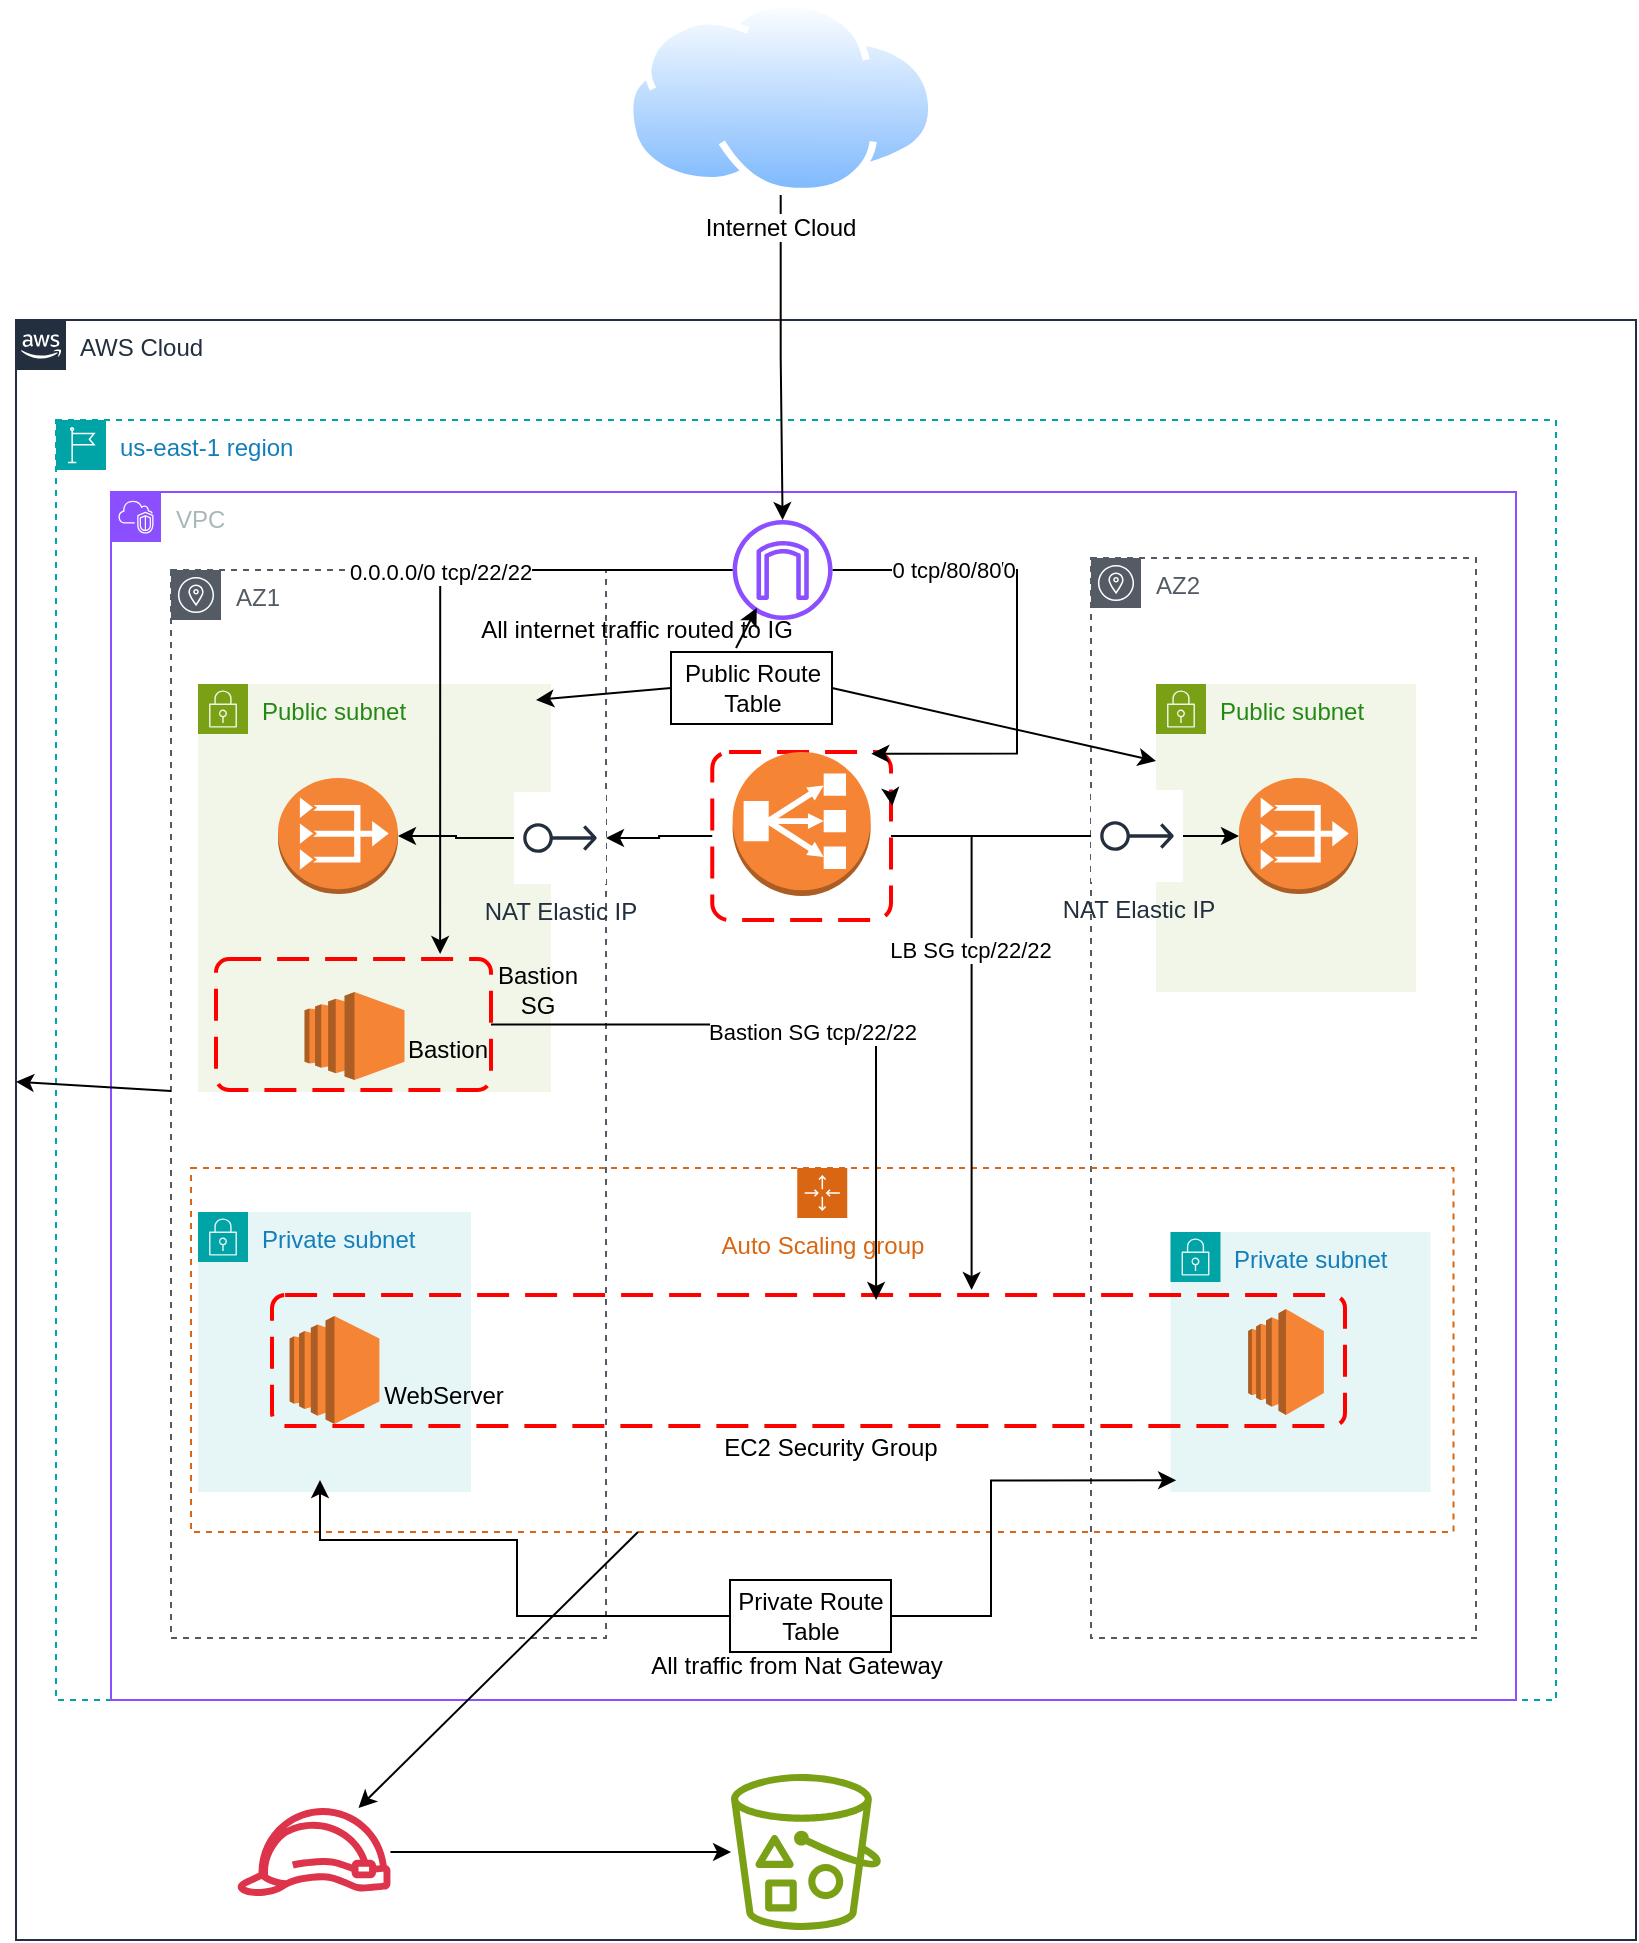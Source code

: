 <mxfile version="24.6.4" type="device">
  <diagram id="Ht1M8jgEwFfnCIfOTk4-" name="Page-1">
    <mxGraphModel dx="954" dy="1444" grid="1" gridSize="10" guides="1" tooltips="1" connect="1" arrows="1" fold="1" page="1" pageScale="1" pageWidth="1169" pageHeight="827" math="0" shadow="0">
      <root>
        <mxCell id="0" />
        <mxCell id="1" parent="0" />
        <mxCell id="UEzPUAAOIrF-is8g5C7q-74" value="AWS Cloud" style="points=[[0,0],[0.25,0],[0.5,0],[0.75,0],[1,0],[1,0.25],[1,0.5],[1,0.75],[1,1],[0.75,1],[0.5,1],[0.25,1],[0,1],[0,0.75],[0,0.5],[0,0.25]];outlineConnect=0;gradientColor=none;html=1;whiteSpace=wrap;fontSize=12;fontStyle=0;shape=mxgraph.aws4.group;grIcon=mxgraph.aws4.group_aws_cloud_alt;strokeColor=#232F3E;fillColor=none;verticalAlign=top;align=left;spacingLeft=30;fontColor=#232F3E;dashed=0;labelBackgroundColor=#ffffff;container=1;pointerEvents=0;collapsible=0;recursiveResize=0;" parent="1" vertex="1">
          <mxGeometry x="30" y="-10" width="810" height="810" as="geometry" />
        </mxCell>
        <mxCell id="4zRke8CRrw9mpxlsunHC-11" value="us-east-1 region" style="points=[[0,0],[0.25,0],[0.5,0],[0.75,0],[1,0],[1,0.25],[1,0.5],[1,0.75],[1,1],[0.75,1],[0.5,1],[0.25,1],[0,1],[0,0.75],[0,0.5],[0,0.25]];outlineConnect=0;gradientColor=none;html=1;whiteSpace=wrap;fontSize=12;fontStyle=0;container=1;pointerEvents=0;collapsible=0;recursiveResize=0;shape=mxgraph.aws4.group;grIcon=mxgraph.aws4.group_region;strokeColor=#00A4A6;fillColor=none;verticalAlign=top;align=left;spacingLeft=30;fontColor=#147EBA;dashed=1;" vertex="1" parent="UEzPUAAOIrF-is8g5C7q-74">
          <mxGeometry x="20" y="50" width="750" height="640" as="geometry" />
        </mxCell>
        <mxCell id="4zRke8CRrw9mpxlsunHC-9" value="VPC" style="points=[[0,0],[0.25,0],[0.5,0],[0.75,0],[1,0],[1,0.25],[1,0.5],[1,0.75],[1,1],[0.75,1],[0.5,1],[0.25,1],[0,1],[0,0.75],[0,0.5],[0,0.25]];outlineConnect=0;gradientColor=none;html=1;whiteSpace=wrap;fontSize=12;fontStyle=0;container=1;pointerEvents=0;collapsible=0;recursiveResize=0;shape=mxgraph.aws4.group;grIcon=mxgraph.aws4.group_vpc2;strokeColor=#8C4FFF;fillColor=none;verticalAlign=top;align=left;spacingLeft=30;fontColor=#AAB7B8;dashed=0;" vertex="1" parent="4zRke8CRrw9mpxlsunHC-11">
          <mxGeometry x="27.5" y="36" width="702.5" height="604" as="geometry" />
        </mxCell>
        <mxCell id="4zRke8CRrw9mpxlsunHC-21" value="AZ1" style="sketch=0;outlineConnect=0;gradientColor=none;html=1;whiteSpace=wrap;fontSize=12;fontStyle=0;shape=mxgraph.aws4.group;grIcon=mxgraph.aws4.group_availability_zone;strokeColor=#545B64;fillColor=none;verticalAlign=top;align=left;spacingLeft=30;fontColor=#545B64;dashed=1;" vertex="1" parent="4zRke8CRrw9mpxlsunHC-9">
          <mxGeometry x="30" y="39" width="217.5" height="534" as="geometry" />
        </mxCell>
        <mxCell id="4zRke8CRrw9mpxlsunHC-26" value="Private subnet" style="points=[[0,0],[0.25,0],[0.5,0],[0.75,0],[1,0],[1,0.25],[1,0.5],[1,0.75],[1,1],[0.75,1],[0.5,1],[0.25,1],[0,1],[0,0.75],[0,0.5],[0,0.25]];outlineConnect=0;gradientColor=none;html=1;whiteSpace=wrap;fontSize=12;fontStyle=0;container=1;pointerEvents=0;collapsible=0;recursiveResize=0;shape=mxgraph.aws4.group;grIcon=mxgraph.aws4.group_security_group;grStroke=0;strokeColor=#00A4A6;fillColor=#E6F6F7;verticalAlign=top;align=left;spacingLeft=30;fontColor=#147EBA;dashed=0;" vertex="1" parent="4zRke8CRrw9mpxlsunHC-9">
          <mxGeometry x="43.5" y="360" width="136.5" height="140" as="geometry" />
        </mxCell>
        <mxCell id="4zRke8CRrw9mpxlsunHC-98" value="" style="rounded=1;arcSize=10;dashed=1;strokeColor=#ff0000;fillColor=none;gradientColor=none;dashPattern=8 4;strokeWidth=2;" vertex="1" parent="4zRke8CRrw9mpxlsunHC-9">
          <mxGeometry x="300.63" y="130" width="89.37" height="84" as="geometry" />
        </mxCell>
        <mxCell id="4zRke8CRrw9mpxlsunHC-22" value="AZ2" style="sketch=0;outlineConnect=0;gradientColor=none;html=1;whiteSpace=wrap;fontSize=12;fontStyle=0;shape=mxgraph.aws4.group;grIcon=mxgraph.aws4.group_availability_zone;strokeColor=#545B64;fillColor=none;verticalAlign=top;align=left;spacingLeft=30;fontColor=#545B64;dashed=1;" vertex="1" parent="4zRke8CRrw9mpxlsunHC-9">
          <mxGeometry x="490" y="33" width="192.5" height="540" as="geometry" />
        </mxCell>
        <mxCell id="4zRke8CRrw9mpxlsunHC-27" value="Public subnet" style="points=[[0,0],[0.25,0],[0.5,0],[0.75,0],[1,0],[1,0.25],[1,0.5],[1,0.75],[1,1],[0.75,1],[0.5,1],[0.25,1],[0,1],[0,0.75],[0,0.5],[0,0.25]];outlineConnect=0;gradientColor=none;html=1;whiteSpace=wrap;fontSize=12;fontStyle=0;container=1;pointerEvents=0;collapsible=0;recursiveResize=0;shape=mxgraph.aws4.group;grIcon=mxgraph.aws4.group_security_group;grStroke=0;strokeColor=#7AA116;fillColor=#F2F6E8;verticalAlign=top;align=left;spacingLeft=30;fontColor=#248814;dashed=0;" vertex="1" parent="4zRke8CRrw9mpxlsunHC-9">
          <mxGeometry x="43.5" y="96" width="176.5" height="204" as="geometry" />
        </mxCell>
        <mxCell id="4zRke8CRrw9mpxlsunHC-36" value="" style="outlineConnect=0;dashed=0;verticalLabelPosition=bottom;verticalAlign=top;align=center;html=1;shape=mxgraph.aws3.vpc_nat_gateway;fillColor=#F58536;gradientColor=none;" vertex="1" parent="4zRke8CRrw9mpxlsunHC-27">
          <mxGeometry x="40" y="47" width="60" height="58" as="geometry" />
        </mxCell>
        <mxCell id="4zRke8CRrw9mpxlsunHC-91" value="Bastion SG" style="text;html=1;align=center;verticalAlign=middle;whiteSpace=wrap;rounded=0;" vertex="1" parent="4zRke8CRrw9mpxlsunHC-27">
          <mxGeometry x="140" y="138" width="60" height="30" as="geometry" />
        </mxCell>
        <mxCell id="4zRke8CRrw9mpxlsunHC-38" value="" style="outlineConnect=0;dashed=0;verticalLabelPosition=bottom;verticalAlign=top;align=center;html=1;shape=mxgraph.aws3.ec2;fillColor=#F58534;gradientColor=none;" vertex="1" parent="4zRke8CRrw9mpxlsunHC-9">
          <mxGeometry x="89.31" y="412" width="44.88" height="54" as="geometry" />
        </mxCell>
        <mxCell id="4zRke8CRrw9mpxlsunHC-32" value="Public subnet" style="points=[[0,0],[0.25,0],[0.5,0],[0.75,0],[1,0],[1,0.25],[1,0.5],[1,0.75],[1,1],[0.75,1],[0.5,1],[0.25,1],[0,1],[0,0.75],[0,0.5],[0,0.25]];outlineConnect=0;gradientColor=none;html=1;whiteSpace=wrap;fontSize=12;fontStyle=0;container=1;pointerEvents=0;collapsible=0;recursiveResize=0;shape=mxgraph.aws4.group;grIcon=mxgraph.aws4.group_security_group;grStroke=0;strokeColor=#7AA116;fillColor=#F2F6E8;verticalAlign=top;align=left;spacingLeft=30;fontColor=#248814;dashed=0;" vertex="1" parent="4zRke8CRrw9mpxlsunHC-9">
          <mxGeometry x="522.5" y="96" width="130" height="154" as="geometry" />
        </mxCell>
        <mxCell id="4zRke8CRrw9mpxlsunHC-37" value="" style="outlineConnect=0;dashed=0;verticalLabelPosition=bottom;verticalAlign=top;align=center;html=1;shape=mxgraph.aws3.vpc_nat_gateway;fillColor=#F58536;gradientColor=none;" vertex="1" parent="4zRke8CRrw9mpxlsunHC-32">
          <mxGeometry x="41.5" y="47" width="59.5" height="58" as="geometry" />
        </mxCell>
        <mxCell id="4zRke8CRrw9mpxlsunHC-29" value="Private subnet" style="points=[[0,0],[0.25,0],[0.5,0],[0.75,0],[1,0],[1,0.25],[1,0.5],[1,0.75],[1,1],[0.75,1],[0.5,1],[0.25,1],[0,1],[0,0.75],[0,0.5],[0,0.25]];outlineConnect=0;gradientColor=none;html=1;whiteSpace=wrap;fontSize=12;fontStyle=0;container=1;pointerEvents=0;collapsible=0;recursiveResize=0;shape=mxgraph.aws4.group;grIcon=mxgraph.aws4.group_security_group;grStroke=0;strokeColor=#00A4A6;fillColor=#E6F6F7;verticalAlign=top;align=left;spacingLeft=30;fontColor=#147EBA;dashed=0;" vertex="1" parent="4zRke8CRrw9mpxlsunHC-9">
          <mxGeometry x="529.75" y="370" width="130" height="130" as="geometry" />
        </mxCell>
        <mxCell id="4zRke8CRrw9mpxlsunHC-39" value="" style="outlineConnect=0;dashed=0;verticalLabelPosition=bottom;verticalAlign=top;align=center;html=1;shape=mxgraph.aws3.ec2;fillColor=#F58534;gradientColor=none;" vertex="1" parent="4zRke8CRrw9mpxlsunHC-29">
          <mxGeometry x="38.81" y="38.5" width="37.88" height="53" as="geometry" />
        </mxCell>
        <mxCell id="4zRke8CRrw9mpxlsunHC-35" value="" style="sketch=0;outlineConnect=0;fontColor=#232F3E;gradientColor=none;fillColor=#8C4FFF;strokeColor=none;dashed=0;verticalLabelPosition=bottom;verticalAlign=top;align=center;html=1;fontSize=12;fontStyle=0;aspect=fixed;pointerEvents=1;shape=mxgraph.aws4.internet_gateway;" vertex="1" parent="4zRke8CRrw9mpxlsunHC-9">
          <mxGeometry x="310.82" y="14" width="50" height="50" as="geometry" />
        </mxCell>
        <mxCell id="4zRke8CRrw9mpxlsunHC-78" value="Auto Scaling group" style="points=[[0,0],[0.25,0],[0.5,0],[0.75,0],[1,0],[1,0.25],[1,0.5],[1,0.75],[1,1],[0.75,1],[0.5,1],[0.25,1],[0,1],[0,0.75],[0,0.5],[0,0.25]];outlineConnect=0;gradientColor=none;html=1;whiteSpace=wrap;fontSize=12;fontStyle=0;container=1;pointerEvents=0;collapsible=0;recursiveResize=0;shape=mxgraph.aws4.groupCenter;grIcon=mxgraph.aws4.group_auto_scaling_group;grStroke=1;strokeColor=#D86613;fillColor=none;verticalAlign=top;align=center;fontColor=#D86613;dashed=1;spacingTop=25;" vertex="1" parent="4zRke8CRrw9mpxlsunHC-9">
          <mxGeometry x="40" y="338" width="631.25" height="182" as="geometry" />
        </mxCell>
        <mxCell id="4zRke8CRrw9mpxlsunHC-82" value="EC2 Security Group" style="text;html=1;align=center;verticalAlign=middle;whiteSpace=wrap;rounded=0;" vertex="1" parent="4zRke8CRrw9mpxlsunHC-78">
          <mxGeometry x="248.5" y="125" width="142.5" height="30" as="geometry" />
        </mxCell>
        <mxCell id="4zRke8CRrw9mpxlsunHC-89" value="WebServer" style="text;html=1;align=center;verticalAlign=middle;whiteSpace=wrap;rounded=0;" vertex="1" parent="4zRke8CRrw9mpxlsunHC-78">
          <mxGeometry x="96.5" y="99" width="60" height="30" as="geometry" />
        </mxCell>
        <mxCell id="4zRke8CRrw9mpxlsunHC-80" value="" style="rounded=1;arcSize=10;dashed=1;strokeColor=#ff0000;fillColor=none;gradientColor=none;dashPattern=8 4;strokeWidth=2;" vertex="1" parent="4zRke8CRrw9mpxlsunHC-78">
          <mxGeometry x="40.5" y="63.5" width="536.5" height="65.5" as="geometry" />
        </mxCell>
        <mxCell id="4zRke8CRrw9mpxlsunHC-87" value="" style="outlineConnect=0;dashed=0;verticalLabelPosition=bottom;verticalAlign=top;align=center;html=1;shape=mxgraph.aws3.ec2;fillColor=#F58534;gradientColor=none;" vertex="1" parent="4zRke8CRrw9mpxlsunHC-9">
          <mxGeometry x="96.75" y="250" width="50" height="44" as="geometry" />
        </mxCell>
        <mxCell id="4zRke8CRrw9mpxlsunHC-88" value="Bastion" style="text;html=1;align=center;verticalAlign=middle;whiteSpace=wrap;rounded=0;" vertex="1" parent="4zRke8CRrw9mpxlsunHC-9">
          <mxGeometry x="138.5" y="264" width="60" height="30" as="geometry" />
        </mxCell>
        <mxCell id="4zRke8CRrw9mpxlsunHC-90" value="" style="rounded=1;arcSize=10;dashed=1;strokeColor=#ff0000;fillColor=none;gradientColor=none;dashPattern=8 4;strokeWidth=2;" vertex="1" parent="4zRke8CRrw9mpxlsunHC-9">
          <mxGeometry x="52.5" y="233.5" width="137.5" height="65.5" as="geometry" />
        </mxCell>
        <mxCell id="4zRke8CRrw9mpxlsunHC-95" style="edgeStyle=orthogonalEdgeStyle;rounded=0;orthogonalLoop=1;jettySize=auto;html=1;exitX=1;exitY=0.5;exitDx=0;exitDy=0;entryX=0.563;entryY=0.038;entryDx=0;entryDy=0;entryPerimeter=0;" edge="1" parent="4zRke8CRrw9mpxlsunHC-9" source="4zRke8CRrw9mpxlsunHC-90" target="4zRke8CRrw9mpxlsunHC-80">
          <mxGeometry relative="1" as="geometry" />
        </mxCell>
        <mxCell id="4zRke8CRrw9mpxlsunHC-96" value="Bastion SG tcp/22/22" style="edgeLabel;html=1;align=center;verticalAlign=middle;resizable=0;points=[];" vertex="1" connectable="0" parent="4zRke8CRrw9mpxlsunHC-95">
          <mxGeometry x="-0.034" y="-3" relative="1" as="geometry">
            <mxPoint x="1" as="offset" />
          </mxGeometry>
        </mxCell>
        <mxCell id="4zRke8CRrw9mpxlsunHC-108" style="edgeStyle=orthogonalEdgeStyle;rounded=0;orthogonalLoop=1;jettySize=auto;html=1;exitX=0;exitY=0.5;exitDx=0;exitDy=0;" edge="1" parent="4zRke8CRrw9mpxlsunHC-9" source="4zRke8CRrw9mpxlsunHC-74" target="4zRke8CRrw9mpxlsunHC-36">
          <mxGeometry relative="1" as="geometry" />
        </mxCell>
        <mxCell id="4zRke8CRrw9mpxlsunHC-101" style="edgeStyle=orthogonalEdgeStyle;rounded=0;orthogonalLoop=1;jettySize=auto;html=1;exitX=1;exitY=0.5;exitDx=0;exitDy=0;entryX=0.652;entryY=-0.038;entryDx=0;entryDy=0;entryPerimeter=0;" edge="1" parent="4zRke8CRrw9mpxlsunHC-9" source="4zRke8CRrw9mpxlsunHC-98" target="4zRke8CRrw9mpxlsunHC-80">
          <mxGeometry relative="1" as="geometry" />
        </mxCell>
        <mxCell id="4zRke8CRrw9mpxlsunHC-102" value="LB SG tcp/22/22" style="edgeLabel;html=1;align=center;verticalAlign=middle;resizable=0;points=[];" vertex="1" connectable="0" parent="4zRke8CRrw9mpxlsunHC-101">
          <mxGeometry x="-0.272" y="-1" relative="1" as="geometry">
            <mxPoint as="offset" />
          </mxGeometry>
        </mxCell>
        <mxCell id="4zRke8CRrw9mpxlsunHC-104" style="edgeStyle=orthogonalEdgeStyle;rounded=0;orthogonalLoop=1;jettySize=auto;html=1;exitX=1;exitY=0.25;exitDx=0;exitDy=0;entryX=1.008;entryY=0.32;entryDx=0;entryDy=0;entryPerimeter=0;" edge="1" parent="4zRke8CRrw9mpxlsunHC-9" source="4zRke8CRrw9mpxlsunHC-98" target="4zRke8CRrw9mpxlsunHC-98">
          <mxGeometry relative="1" as="geometry" />
        </mxCell>
        <mxCell id="4zRke8CRrw9mpxlsunHC-109" style="edgeStyle=orthogonalEdgeStyle;rounded=0;orthogonalLoop=1;jettySize=auto;html=1;entryX=0;entryY=0.5;entryDx=0;entryDy=0;entryPerimeter=0;" edge="1" parent="4zRke8CRrw9mpxlsunHC-9" source="4zRke8CRrw9mpxlsunHC-98" target="4zRke8CRrw9mpxlsunHC-37">
          <mxGeometry relative="1" as="geometry" />
        </mxCell>
        <mxCell id="4zRke8CRrw9mpxlsunHC-97" value="" style="outlineConnect=0;dashed=0;verticalLabelPosition=bottom;verticalAlign=top;align=center;html=1;shape=mxgraph.aws3.classic_load_balancer;fillColor=#F58534;gradientColor=none;" vertex="1" parent="4zRke8CRrw9mpxlsunHC-9">
          <mxGeometry x="310.82" y="130" width="69" height="72" as="geometry" />
        </mxCell>
        <mxCell id="4zRke8CRrw9mpxlsunHC-110" value="" style="edgeStyle=orthogonalEdgeStyle;rounded=0;orthogonalLoop=1;jettySize=auto;html=1;exitX=0;exitY=0.5;exitDx=0;exitDy=0;" edge="1" parent="4zRke8CRrw9mpxlsunHC-9" source="4zRke8CRrw9mpxlsunHC-98" target="4zRke8CRrw9mpxlsunHC-74">
          <mxGeometry relative="1" as="geometry">
            <mxPoint x="378.5" y="248" as="sourcePoint" />
            <mxPoint x="221.5" y="248" as="targetPoint" />
          </mxGeometry>
        </mxCell>
        <mxCell id="4zRke8CRrw9mpxlsunHC-74" value="NAT Elastic IP" style="sketch=0;outlineConnect=0;fontColor=#232F3E;gradientColor=none;strokeColor=#232F3E;fillColor=#ffffff;dashed=0;verticalLabelPosition=bottom;verticalAlign=top;align=center;html=1;fontSize=12;fontStyle=0;aspect=fixed;shape=mxgraph.aws4.resourceIcon;resIcon=mxgraph.aws4.elastic_ip_address;" vertex="1" parent="4zRke8CRrw9mpxlsunHC-9">
          <mxGeometry x="201.5" y="150" width="46" height="46" as="geometry" />
        </mxCell>
        <mxCell id="4zRke8CRrw9mpxlsunHC-111" value="NAT Elastic IP" style="sketch=0;outlineConnect=0;fontColor=#232F3E;gradientColor=none;strokeColor=#232F3E;fillColor=#ffffff;dashed=0;verticalLabelPosition=bottom;verticalAlign=top;align=center;html=1;fontSize=12;fontStyle=0;aspect=fixed;shape=mxgraph.aws4.resourceIcon;resIcon=mxgraph.aws4.elastic_ip_address;" vertex="1" parent="4zRke8CRrw9mpxlsunHC-9">
          <mxGeometry x="490" y="149" width="46" height="46" as="geometry" />
        </mxCell>
        <mxCell id="4zRke8CRrw9mpxlsunHC-134" value="Public Route Table" style="whiteSpace=wrap;html=1;align=center;" vertex="1" parent="4zRke8CRrw9mpxlsunHC-9">
          <mxGeometry x="280" y="80" width="80.5" height="36" as="geometry" />
        </mxCell>
        <mxCell id="4zRke8CRrw9mpxlsunHC-92" style="edgeStyle=orthogonalEdgeStyle;rounded=0;orthogonalLoop=1;jettySize=auto;html=1;entryX=0.815;entryY=-0.038;entryDx=0;entryDy=0;entryPerimeter=0;" edge="1" parent="4zRke8CRrw9mpxlsunHC-9" source="4zRke8CRrw9mpxlsunHC-35" target="4zRke8CRrw9mpxlsunHC-90">
          <mxGeometry relative="1" as="geometry" />
        </mxCell>
        <mxCell id="4zRke8CRrw9mpxlsunHC-93" value="0.0.0.0/0 tcp/22/22" style="edgeLabel;html=1;align=center;verticalAlign=middle;resizable=0;points=[];" vertex="1" connectable="0" parent="4zRke8CRrw9mpxlsunHC-92">
          <mxGeometry x="-0.131" relative="1" as="geometry">
            <mxPoint as="offset" />
          </mxGeometry>
        </mxCell>
        <mxCell id="4zRke8CRrw9mpxlsunHC-105" style="edgeStyle=orthogonalEdgeStyle;rounded=0;orthogonalLoop=1;jettySize=auto;html=1;entryX=0.89;entryY=0.01;entryDx=0;entryDy=0;entryPerimeter=0;" edge="1" parent="4zRke8CRrw9mpxlsunHC-9" source="4zRke8CRrw9mpxlsunHC-35" target="4zRke8CRrw9mpxlsunHC-98">
          <mxGeometry relative="1" as="geometry">
            <Array as="points">
              <mxPoint x="453" y="39" />
              <mxPoint x="453" y="131" />
            </Array>
          </mxGeometry>
        </mxCell>
        <mxCell id="4zRke8CRrw9mpxlsunHC-106" value="0.0.0.0/0" style="edgeLabel;html=1;align=center;verticalAlign=middle;resizable=0;points=[];" vertex="1" connectable="0" parent="4zRke8CRrw9mpxlsunHC-105">
          <mxGeometry x="-0.458" relative="1" as="geometry">
            <mxPoint as="offset" />
          </mxGeometry>
        </mxCell>
        <mxCell id="4zRke8CRrw9mpxlsunHC-107" value="0 tcp/80/80" style="edgeLabel;html=1;align=center;verticalAlign=middle;resizable=0;points=[];" vertex="1" connectable="0" parent="4zRke8CRrw9mpxlsunHC-105">
          <mxGeometry x="-0.559" relative="1" as="geometry">
            <mxPoint as="offset" />
          </mxGeometry>
        </mxCell>
        <mxCell id="4zRke8CRrw9mpxlsunHC-136" value="" style="endArrow=classic;html=1;rounded=0;exitX=0.404;exitY=0.111;exitDx=0;exitDy=0;exitPerimeter=0;" edge="1" parent="4zRke8CRrw9mpxlsunHC-9">
          <mxGeometry width="50" height="50" relative="1" as="geometry">
            <mxPoint x="312.522" y="77.996" as="sourcePoint" />
            <mxPoint x="322.876" y="57.999" as="targetPoint" />
          </mxGeometry>
        </mxCell>
        <mxCell id="4zRke8CRrw9mpxlsunHC-139" value="" style="endArrow=classic;html=1;rounded=0;exitX=1;exitY=0.5;exitDx=0;exitDy=0;entryX=0;entryY=0.25;entryDx=0;entryDy=0;" edge="1" parent="4zRke8CRrw9mpxlsunHC-9" source="4zRke8CRrw9mpxlsunHC-134" target="4zRke8CRrw9mpxlsunHC-32">
          <mxGeometry width="50" height="50" relative="1" as="geometry">
            <mxPoint x="652.5" y="344" as="sourcePoint" />
            <mxPoint x="702.5" y="294" as="targetPoint" />
          </mxGeometry>
        </mxCell>
        <mxCell id="4zRke8CRrw9mpxlsunHC-149" style="edgeStyle=orthogonalEdgeStyle;rounded=0;orthogonalLoop=1;jettySize=auto;html=1;exitX=0;exitY=0.5;exitDx=0;exitDy=0;" edge="1" parent="4zRke8CRrw9mpxlsunHC-9" source="4zRke8CRrw9mpxlsunHC-141">
          <mxGeometry relative="1" as="geometry">
            <mxPoint x="104.5" y="494" as="targetPoint" />
            <Array as="points">
              <mxPoint x="203" y="562" />
              <mxPoint x="203" y="524" />
              <mxPoint x="105" y="524" />
            </Array>
          </mxGeometry>
        </mxCell>
        <mxCell id="4zRke8CRrw9mpxlsunHC-141" value="Private Route Table" style="whiteSpace=wrap;html=1;align=center;" vertex="1" parent="4zRke8CRrw9mpxlsunHC-9">
          <mxGeometry x="309.5" y="544" width="80.5" height="36" as="geometry" />
        </mxCell>
        <mxCell id="4zRke8CRrw9mpxlsunHC-142" style="edgeStyle=orthogonalEdgeStyle;rounded=0;orthogonalLoop=1;jettySize=auto;html=1;entryX=0.221;entryY=0.854;entryDx=0;entryDy=0;entryPerimeter=0;" edge="1" parent="4zRke8CRrw9mpxlsunHC-9" source="4zRke8CRrw9mpxlsunHC-141" target="4zRke8CRrw9mpxlsunHC-22">
          <mxGeometry relative="1" as="geometry" />
        </mxCell>
        <mxCell id="4zRke8CRrw9mpxlsunHC-151" value="All internet traffic routed to IG" style="text;html=1;align=center;verticalAlign=middle;resizable=0;points=[];autosize=1;strokeColor=none;fillColor=none;" vertex="1" parent="4zRke8CRrw9mpxlsunHC-9">
          <mxGeometry x="172.5" y="54" width="180" height="30" as="geometry" />
        </mxCell>
        <mxCell id="4zRke8CRrw9mpxlsunHC-154" value="" style="sketch=0;outlineConnect=0;fontColor=#232F3E;gradientColor=none;fillColor=#7AA116;strokeColor=none;dashed=0;verticalLabelPosition=bottom;verticalAlign=top;align=center;html=1;fontSize=12;fontStyle=0;aspect=fixed;pointerEvents=1;shape=mxgraph.aws4.bucket_with_objects;" vertex="1" parent="UEzPUAAOIrF-is8g5C7q-74">
          <mxGeometry x="357.5" y="727" width="75" height="78" as="geometry" />
        </mxCell>
        <mxCell id="4zRke8CRrw9mpxlsunHC-155" value="" style="endArrow=classic;html=1;rounded=0;" edge="1" parent="UEzPUAAOIrF-is8g5C7q-74" source="4zRke8CRrw9mpxlsunHC-21" target="UEzPUAAOIrF-is8g5C7q-74">
          <mxGeometry width="50" height="50" relative="1" as="geometry">
            <mxPoint x="40" y="790" as="sourcePoint" />
            <mxPoint x="90" y="740" as="targetPoint" />
          </mxGeometry>
        </mxCell>
        <mxCell id="4zRke8CRrw9mpxlsunHC-158" style="edgeStyle=orthogonalEdgeStyle;rounded=0;orthogonalLoop=1;jettySize=auto;html=1;" edge="1" parent="UEzPUAAOIrF-is8g5C7q-74" source="4zRke8CRrw9mpxlsunHC-156" target="4zRke8CRrw9mpxlsunHC-154">
          <mxGeometry relative="1" as="geometry" />
        </mxCell>
        <mxCell id="4zRke8CRrw9mpxlsunHC-156" value="" style="sketch=0;outlineConnect=0;fontColor=#232F3E;gradientColor=none;fillColor=#DD344C;strokeColor=none;dashed=0;verticalLabelPosition=bottom;verticalAlign=top;align=center;html=1;fontSize=12;fontStyle=0;aspect=fixed;pointerEvents=1;shape=mxgraph.aws4.role;" vertex="1" parent="UEzPUAAOIrF-is8g5C7q-74">
          <mxGeometry x="110" y="744" width="78" height="44" as="geometry" />
        </mxCell>
        <mxCell id="4zRke8CRrw9mpxlsunHC-157" value="" style="endArrow=classic;html=1;rounded=0;" edge="1" parent="UEzPUAAOIrF-is8g5C7q-74" source="4zRke8CRrw9mpxlsunHC-78" target="4zRke8CRrw9mpxlsunHC-156">
          <mxGeometry width="50" height="50" relative="1" as="geometry">
            <mxPoint x="-10" y="760" as="sourcePoint" />
            <mxPoint x="40" y="710" as="targetPoint" />
          </mxGeometry>
        </mxCell>
        <mxCell id="4zRke8CRrw9mpxlsunHC-77" style="edgeStyle=orthogonalEdgeStyle;rounded=0;orthogonalLoop=1;jettySize=auto;html=1;" edge="1" parent="1" source="4zRke8CRrw9mpxlsunHC-76" target="4zRke8CRrw9mpxlsunHC-35">
          <mxGeometry relative="1" as="geometry" />
        </mxCell>
        <mxCell id="4zRke8CRrw9mpxlsunHC-76" value="Internet Cloud" style="image;aspect=fixed;perimeter=ellipsePerimeter;html=1;align=center;shadow=0;dashed=0;spacingTop=3;image=img/lib/active_directory/internet_cloud.svg;" vertex="1" parent="1">
          <mxGeometry x="335" y="-170" width="154.69" height="97.45" as="geometry" />
        </mxCell>
        <mxCell id="4zRke8CRrw9mpxlsunHC-140" value="" style="endArrow=classic;html=1;rounded=0;exitX=0;exitY=0.5;exitDx=0;exitDy=0;" edge="1" parent="1" source="4zRke8CRrw9mpxlsunHC-134">
          <mxGeometry width="50" height="50" relative="1" as="geometry">
            <mxPoint x="730" y="420" as="sourcePoint" />
            <mxPoint x="290" y="180" as="targetPoint" />
          </mxGeometry>
        </mxCell>
        <mxCell id="4zRke8CRrw9mpxlsunHC-150" value="All traffic from Nat Gateway" style="text;html=1;align=center;verticalAlign=middle;resizable=0;points=[];autosize=1;strokeColor=none;fillColor=none;" vertex="1" parent="1">
          <mxGeometry x="335" y="648" width="170" height="30" as="geometry" />
        </mxCell>
      </root>
    </mxGraphModel>
  </diagram>
</mxfile>
